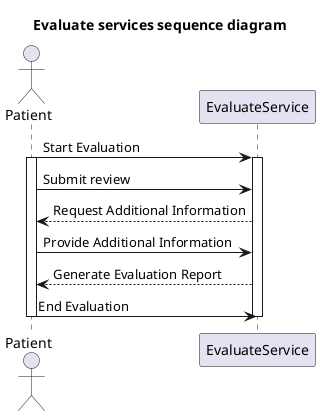@startuml
title Evaluate services sequence diagram

Actor Patient
participant EvaluateService

Patient -> EvaluateService : Start Evaluation
activate Patient
activate EvaluateService

Patient -> EvaluateService : Submit review
EvaluateService --> Patient : Request Additional Information

Patient -> EvaluateService : Provide Additional Information
EvaluateService --> Patient : Generate Evaluation Report

Patient -> EvaluateService : End Evaluation

deactivate EvaluateService
deactivate Patient
@enduml
